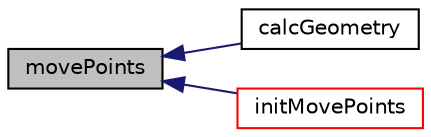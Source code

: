 digraph "movePoints"
{
  bgcolor="transparent";
  edge [fontname="Helvetica",fontsize="10",labelfontname="Helvetica",labelfontsize="10"];
  node [fontname="Helvetica",fontsize="10",shape=record];
  rankdir="LR";
  Node332 [label="movePoints",height=0.2,width=0.4,color="black", fillcolor="grey75", style="filled", fontcolor="black"];
  Node332 -> Node333 [dir="back",color="midnightblue",fontsize="10",style="solid",fontname="Helvetica"];
  Node333 [label="calcGeometry",height=0.2,width=0.4,color="black",URL="$a28609.html#a99ee15e7e7eff38649dece8470111742",tooltip="Calculate the patch geometry with externally. "];
  Node332 -> Node334 [dir="back",color="midnightblue",fontsize="10",style="solid",fontname="Helvetica"];
  Node334 [label="initMovePoints",height=0.2,width=0.4,color="red",URL="$a28609.html#a2bad1de417e8eb8f09a4ed66147a3274",tooltip="Initialise the patches for moving points. "];
}
